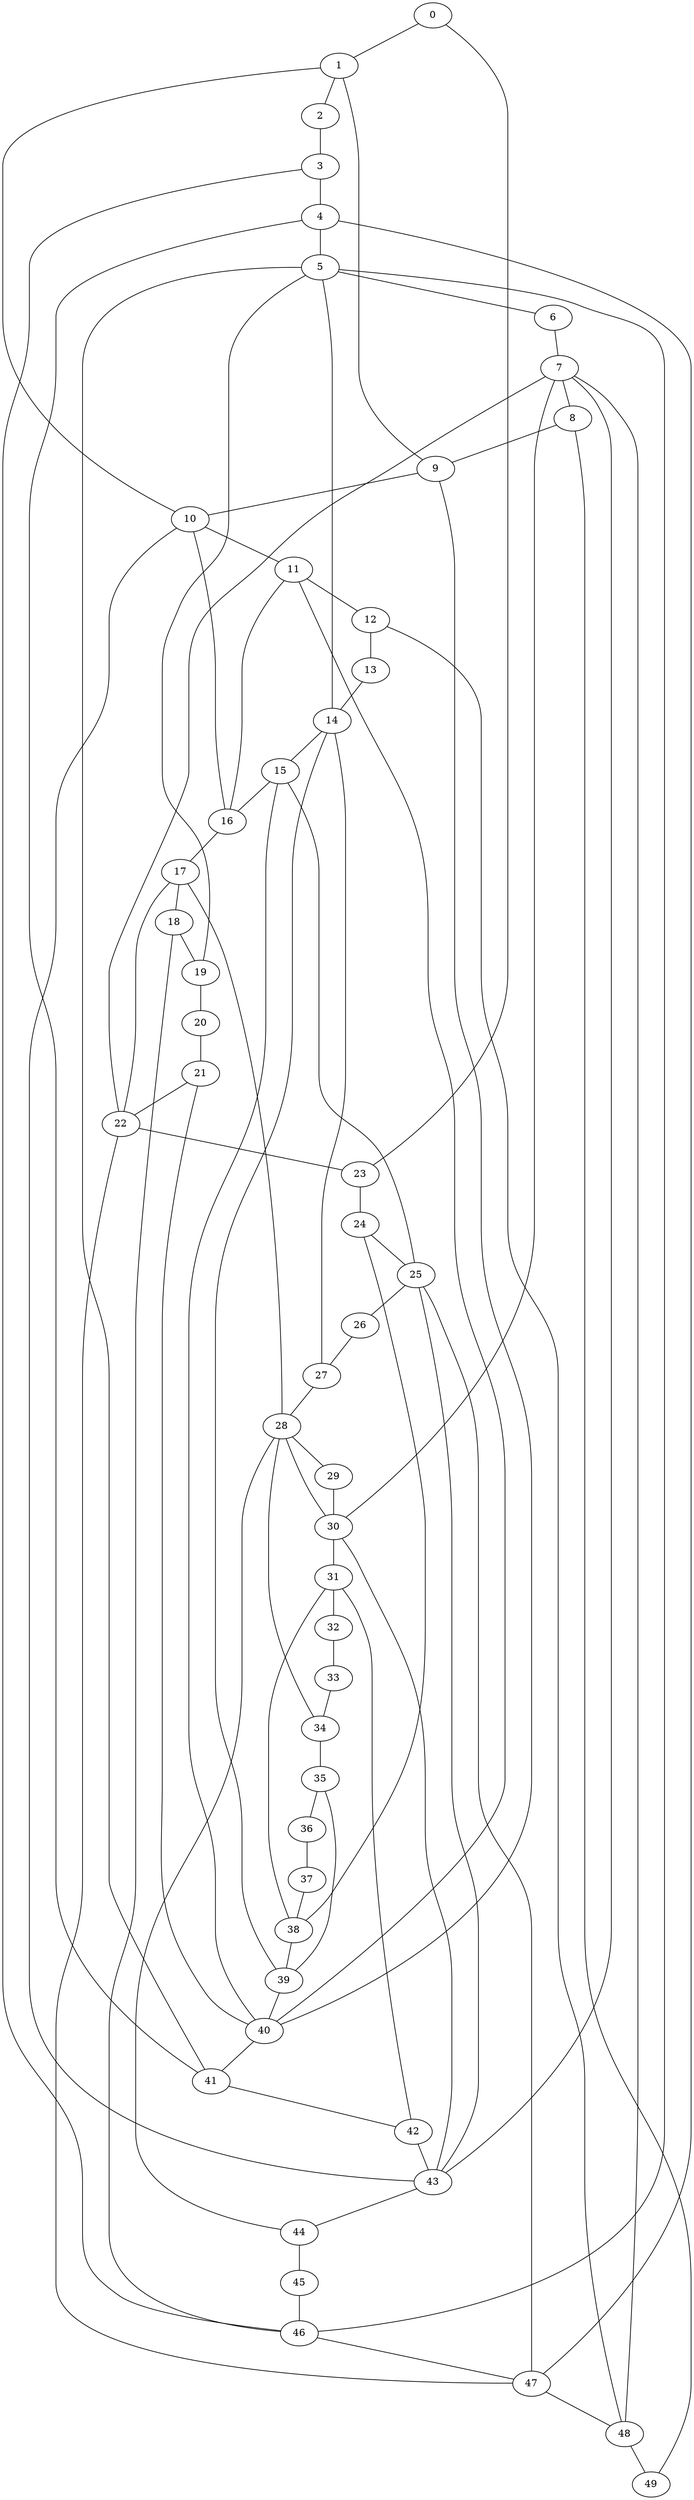 
graph graphname {
    0 -- 1
0 -- 23
1 -- 2
1 -- 10
1 -- 9
2 -- 3
3 -- 4
3 -- 46
4 -- 5
4 -- 41
4 -- 47
5 -- 6
5 -- 19
5 -- 46
5 -- 41
5 -- 14
6 -- 7
7 -- 8
7 -- 48
7 -- 22
7 -- 30
7 -- 43
8 -- 9
8 -- 49
9 -- 10
9 -- 40
10 -- 11
10 -- 43
10 -- 16
11 -- 12
11 -- 16
11 -- 40
12 -- 13
12 -- 48
13 -- 14
14 -- 15
14 -- 27
14 -- 39
15 -- 16
15 -- 25
15 -- 40
16 -- 17
17 -- 18
17 -- 28
17 -- 22
18 -- 19
18 -- 46
19 -- 20
20 -- 21
21 -- 22
21 -- 40
22 -- 23
22 -- 47
23 -- 24
24 -- 25
24 -- 38
25 -- 26
25 -- 47
25 -- 43
26 -- 27
27 -- 28
28 -- 29
28 -- 34
28 -- 30
28 -- 44
29 -- 30
30 -- 31
30 -- 43
31 -- 32
31 -- 42
31 -- 38
32 -- 33
33 -- 34
34 -- 35
35 -- 36
35 -- 39
36 -- 37
37 -- 38
38 -- 39
39 -- 40
40 -- 41
41 -- 42
42 -- 43
43 -- 44
44 -- 45
45 -- 46
46 -- 47
47 -- 48
48 -- 49

}
